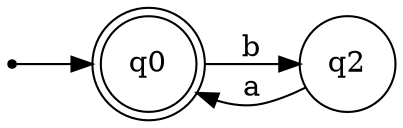 digraph {
    rankdir = LR;
    node [shape = circle];
    inic [shape=point];

    // start state
    inic -> q0;

    // tracncitions
    q0 -> q2 [label="b"];
    q2 -> q0 [label="a"];

    // final states
    q0 [shape=doublecircle]; 
}

